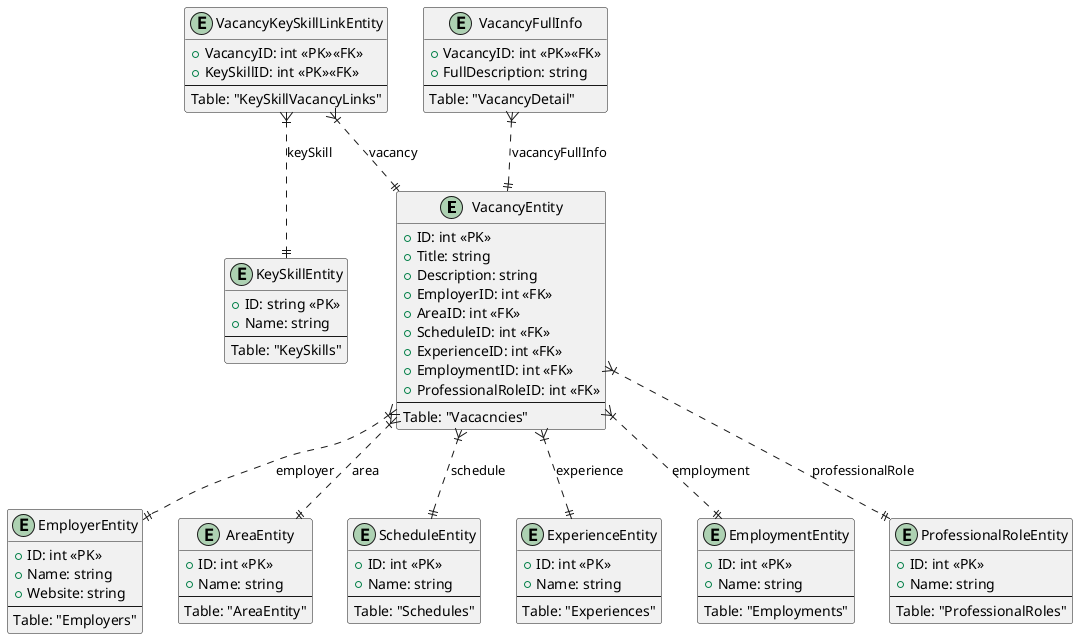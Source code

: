 @startuml Database
entity VacancyEntity {
    +ID: int <<PK>>
    +Title: string
    +Description: string
    +EmployerID: int <<FK>>
    +AreaID: int <<FK>>
    +ScheduleID: int <<FK>>
    +ExperienceID: int <<FK>>
    +EmploymentID: int <<FK>>
    +ProfessionalRoleID: int <<FK>>
    --
    Table: "Vacacncies"
}

entity EmployerEntity {
    +ID: int <<PK>>
    +Name: string
    +Website: string
    --
    Table: "Employers"
}

entity AreaEntity {
    +ID: int <<PK>>
    +Name: string
    --
    Table: "AreaEntity"
}

entity ScheduleEntity {
    +ID: int <<PK>>
    +Name: string
    --
    Table: "Schedules"
}

entity ExperienceEntity {
    +ID: int <<PK>>
    +Name: string
    --
    Table: "Experiences"
}

entity EmploymentEntity {
    +ID: int <<PK>>
    +Name: string
    --
    Table: "Employments"
}

entity KeySkillEntity {
    +ID: string <<PK>>
    +Name: string
    --
    Table: "KeySkills"
}

entity VacancyKeySkillLinkEntity {
    +VacancyID: int <<PK>><<FK>>
    +KeySkillID: int <<PK>><<FK>>
    --
    Table: "KeySkillVacancyLinks"
}

entity ProfessionalRoleEntity {
    +ID: int <<PK>>
    +Name: string
    --
    Table: "ProfessionalRoles"
}

entity VacancyFullInfo {
    +VacancyID: int <<PK>><<FK>>
    +FullDescription: string
    --
    Table: "VacancyDetail"
}

VacancyEntity }|..|| EmployerEntity : "employer"
VacancyEntity }|..|| AreaEntity : "area"
VacancyEntity }|..|| ScheduleEntity : "schedule"
VacancyEntity }|..|| ExperienceEntity : "experience"
VacancyEntity }|..|| EmploymentEntity : "employment"
VacancyEntity }|..|| ProfessionalRoleEntity : "professionalRole"

VacancyKeySkillLinkEntity }|..|| VacancyEntity : "vacancy"
VacancyKeySkillLinkEntity }|..|| KeySkillEntity : "keySkill"

VacancyFullInfo }|..|| VacancyEntity : "vacancyFullInfo"

@enduml